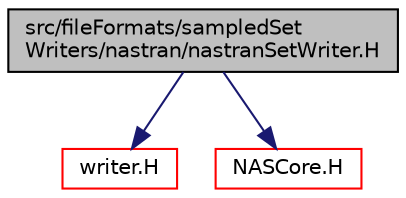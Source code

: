 digraph "src/fileFormats/sampledSetWriters/nastran/nastranSetWriter.H"
{
  bgcolor="transparent";
  edge [fontname="Helvetica",fontsize="10",labelfontname="Helvetica",labelfontsize="10"];
  node [fontname="Helvetica",fontsize="10",shape=record];
  Node1 [label="src/fileFormats/sampledSet\lWriters/nastran/nastranSetWriter.H",height=0.2,width=0.4,color="black", fillcolor="grey75", style="filled" fontcolor="black"];
  Node1 -> Node2 [color="midnightblue",fontsize="10",style="solid",fontname="Helvetica"];
  Node2 [label="writer.H",height=0.2,width=0.4,color="red",URL="$writer_8H.html"];
  Node1 -> Node3 [color="midnightblue",fontsize="10",style="solid",fontname="Helvetica"];
  Node3 [label="NASCore.H",height=0.2,width=0.4,color="red",URL="$NASCore_8H.html"];
}
